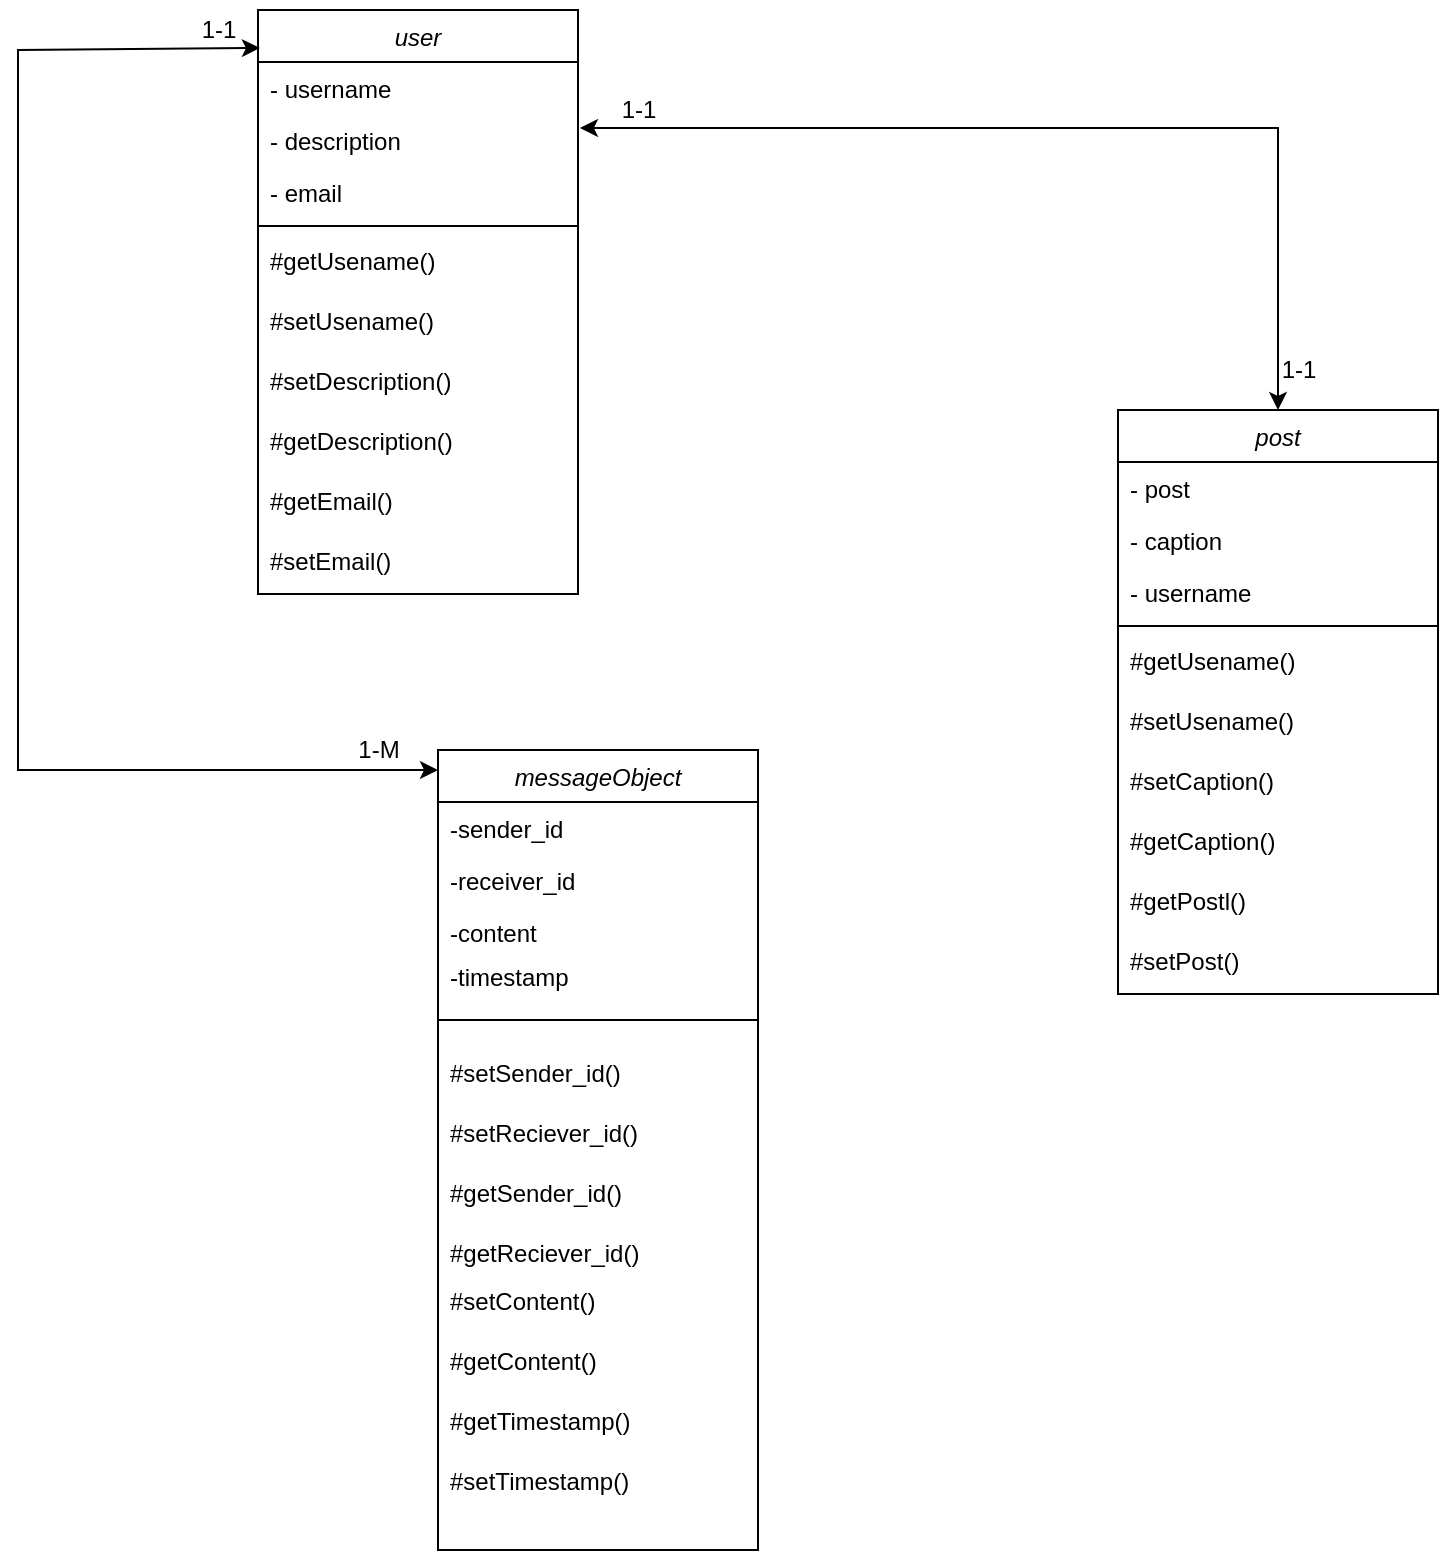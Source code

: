 <mxfile version="20.3.6" type="device"><diagram id="C5RBs43oDa-KdzZeNtuy" name="Page-1"><mxGraphModel dx="1030" dy="613" grid="1" gridSize="10" guides="1" tooltips="1" connect="1" arrows="1" fold="1" page="1" pageScale="1" pageWidth="827" pageHeight="1169" background="#ffffff" math="0" shadow="0"><root><mxCell id="WIyWlLk6GJQsqaUBKTNV-0"/><mxCell id="WIyWlLk6GJQsqaUBKTNV-1" parent="WIyWlLk6GJQsqaUBKTNV-0"/><mxCell id="zkfFHV4jXpPFQw0GAbJ--0" value="user" style="swimlane;fontStyle=2;align=center;verticalAlign=top;childLayout=stackLayout;horizontal=1;startSize=26;horizontalStack=0;resizeParent=1;resizeLast=0;collapsible=1;marginBottom=0;rounded=0;shadow=0;strokeWidth=1;" parent="WIyWlLk6GJQsqaUBKTNV-1" vertex="1"><mxGeometry x="220" y="120" width="160" height="292" as="geometry"><mxRectangle x="230" y="140" width="160" height="26" as="alternateBounds"/></mxGeometry></mxCell><mxCell id="zkfFHV4jXpPFQw0GAbJ--1" value="- username" style="text;align=left;verticalAlign=top;spacingLeft=4;spacingRight=4;overflow=hidden;rotatable=0;points=[[0,0.5],[1,0.5]];portConstraint=eastwest;" parent="zkfFHV4jXpPFQw0GAbJ--0" vertex="1"><mxGeometry y="26" width="160" height="26" as="geometry"/></mxCell><mxCell id="zkfFHV4jXpPFQw0GAbJ--2" value="- description" style="text;align=left;verticalAlign=top;spacingLeft=4;spacingRight=4;overflow=hidden;rotatable=0;points=[[0,0.5],[1,0.5]];portConstraint=eastwest;rounded=0;shadow=0;html=0;" parent="zkfFHV4jXpPFQw0GAbJ--0" vertex="1"><mxGeometry y="52" width="160" height="26" as="geometry"/></mxCell><mxCell id="zkfFHV4jXpPFQw0GAbJ--3" value="- email" style="text;align=left;verticalAlign=top;spacingLeft=4;spacingRight=4;overflow=hidden;rotatable=0;points=[[0,0.5],[1,0.5]];portConstraint=eastwest;rounded=0;shadow=0;html=0;" parent="zkfFHV4jXpPFQw0GAbJ--0" vertex="1"><mxGeometry y="78" width="160" height="26" as="geometry"/></mxCell><mxCell id="zkfFHV4jXpPFQw0GAbJ--4" value="" style="line;html=1;strokeWidth=1;align=left;verticalAlign=middle;spacingTop=-1;spacingLeft=3;spacingRight=3;rotatable=0;labelPosition=right;points=[];portConstraint=eastwest;" parent="zkfFHV4jXpPFQw0GAbJ--0" vertex="1"><mxGeometry y="104" width="160" height="8" as="geometry"/></mxCell><mxCell id="-eExU61y3gJrOTmiqS_z-2" value="#getUsename()&#xA;" style="text;align=left;verticalAlign=top;spacingLeft=4;spacingRight=4;overflow=hidden;rotatable=0;points=[[0,0.5],[1,0.5]];portConstraint=eastwest;" vertex="1" parent="zkfFHV4jXpPFQw0GAbJ--0"><mxGeometry y="112" width="160" height="30" as="geometry"/></mxCell><mxCell id="-eExU61y3gJrOTmiqS_z-3" value="#setUsename()&#xA;" style="text;align=left;verticalAlign=top;spacingLeft=4;spacingRight=4;overflow=hidden;rotatable=0;points=[[0,0.5],[1,0.5]];portConstraint=eastwest;" vertex="1" parent="zkfFHV4jXpPFQw0GAbJ--0"><mxGeometry y="142" width="160" height="30" as="geometry"/></mxCell><mxCell id="-eExU61y3gJrOTmiqS_z-12" value="#setDescription()&#xA;" style="text;align=left;verticalAlign=top;spacingLeft=4;spacingRight=4;overflow=hidden;rotatable=0;points=[[0,0.5],[1,0.5]];portConstraint=eastwest;" vertex="1" parent="zkfFHV4jXpPFQw0GAbJ--0"><mxGeometry y="172" width="160" height="30" as="geometry"/></mxCell><mxCell id="-eExU61y3gJrOTmiqS_z-11" value="#getDescription()&#xA;" style="text;align=left;verticalAlign=top;spacingLeft=4;spacingRight=4;overflow=hidden;rotatable=0;points=[[0,0.5],[1,0.5]];portConstraint=eastwest;" vertex="1" parent="zkfFHV4jXpPFQw0GAbJ--0"><mxGeometry y="202" width="160" height="30" as="geometry"/></mxCell><mxCell id="-eExU61y3gJrOTmiqS_z-13" value="#getEmail()&#xA;" style="text;align=left;verticalAlign=top;spacingLeft=4;spacingRight=4;overflow=hidden;rotatable=0;points=[[0,0.5],[1,0.5]];portConstraint=eastwest;" vertex="1" parent="zkfFHV4jXpPFQw0GAbJ--0"><mxGeometry y="232" width="160" height="30" as="geometry"/></mxCell><mxCell id="-eExU61y3gJrOTmiqS_z-14" value="#setEmail()&#xA;" style="text;align=left;verticalAlign=top;spacingLeft=4;spacingRight=4;overflow=hidden;rotatable=0;points=[[0,0.5],[1,0.5]];portConstraint=eastwest;" vertex="1" parent="zkfFHV4jXpPFQw0GAbJ--0"><mxGeometry y="262" width="160" height="30" as="geometry"/></mxCell><mxCell id="-eExU61y3gJrOTmiqS_z-16" value="post" style="swimlane;fontStyle=2;align=center;verticalAlign=top;childLayout=stackLayout;horizontal=1;startSize=26;horizontalStack=0;resizeParent=1;resizeLast=0;collapsible=1;marginBottom=0;rounded=0;shadow=0;strokeWidth=1;" vertex="1" parent="WIyWlLk6GJQsqaUBKTNV-1"><mxGeometry x="650" y="320" width="160" height="292" as="geometry"><mxRectangle x="230" y="140" width="160" height="26" as="alternateBounds"/></mxGeometry></mxCell><mxCell id="-eExU61y3gJrOTmiqS_z-17" value="- post" style="text;align=left;verticalAlign=top;spacingLeft=4;spacingRight=4;overflow=hidden;rotatable=0;points=[[0,0.5],[1,0.5]];portConstraint=eastwest;" vertex="1" parent="-eExU61y3gJrOTmiqS_z-16"><mxGeometry y="26" width="160" height="26" as="geometry"/></mxCell><mxCell id="-eExU61y3gJrOTmiqS_z-18" value="- caption" style="text;align=left;verticalAlign=top;spacingLeft=4;spacingRight=4;overflow=hidden;rotatable=0;points=[[0,0.5],[1,0.5]];portConstraint=eastwest;rounded=0;shadow=0;html=0;" vertex="1" parent="-eExU61y3gJrOTmiqS_z-16"><mxGeometry y="52" width="160" height="26" as="geometry"/></mxCell><mxCell id="-eExU61y3gJrOTmiqS_z-19" value="- username" style="text;align=left;verticalAlign=top;spacingLeft=4;spacingRight=4;overflow=hidden;rotatable=0;points=[[0,0.5],[1,0.5]];portConstraint=eastwest;rounded=0;shadow=0;html=0;" vertex="1" parent="-eExU61y3gJrOTmiqS_z-16"><mxGeometry y="78" width="160" height="26" as="geometry"/></mxCell><mxCell id="-eExU61y3gJrOTmiqS_z-20" value="" style="line;html=1;strokeWidth=1;align=left;verticalAlign=middle;spacingTop=-1;spacingLeft=3;spacingRight=3;rotatable=0;labelPosition=right;points=[];portConstraint=eastwest;" vertex="1" parent="-eExU61y3gJrOTmiqS_z-16"><mxGeometry y="104" width="160" height="8" as="geometry"/></mxCell><mxCell id="-eExU61y3gJrOTmiqS_z-21" value="#getUsename()&#xA;" style="text;align=left;verticalAlign=top;spacingLeft=4;spacingRight=4;overflow=hidden;rotatable=0;points=[[0,0.5],[1,0.5]];portConstraint=eastwest;" vertex="1" parent="-eExU61y3gJrOTmiqS_z-16"><mxGeometry y="112" width="160" height="30" as="geometry"/></mxCell><mxCell id="-eExU61y3gJrOTmiqS_z-22" value="#setUsename()&#xA;" style="text;align=left;verticalAlign=top;spacingLeft=4;spacingRight=4;overflow=hidden;rotatable=0;points=[[0,0.5],[1,0.5]];portConstraint=eastwest;" vertex="1" parent="-eExU61y3gJrOTmiqS_z-16"><mxGeometry y="142" width="160" height="30" as="geometry"/></mxCell><mxCell id="-eExU61y3gJrOTmiqS_z-23" value="#setCaption()&#xA;" style="text;align=left;verticalAlign=top;spacingLeft=4;spacingRight=4;overflow=hidden;rotatable=0;points=[[0,0.5],[1,0.5]];portConstraint=eastwest;" vertex="1" parent="-eExU61y3gJrOTmiqS_z-16"><mxGeometry y="172" width="160" height="30" as="geometry"/></mxCell><mxCell id="-eExU61y3gJrOTmiqS_z-24" value="#getCaption()&#xA;" style="text;align=left;verticalAlign=top;spacingLeft=4;spacingRight=4;overflow=hidden;rotatable=0;points=[[0,0.5],[1,0.5]];portConstraint=eastwest;" vertex="1" parent="-eExU61y3gJrOTmiqS_z-16"><mxGeometry y="202" width="160" height="30" as="geometry"/></mxCell><mxCell id="-eExU61y3gJrOTmiqS_z-25" value="#getPostl()&#xA;" style="text;align=left;verticalAlign=top;spacingLeft=4;spacingRight=4;overflow=hidden;rotatable=0;points=[[0,0.5],[1,0.5]];portConstraint=eastwest;" vertex="1" parent="-eExU61y3gJrOTmiqS_z-16"><mxGeometry y="232" width="160" height="30" as="geometry"/></mxCell><mxCell id="-eExU61y3gJrOTmiqS_z-26" value="#setPost()&#xA;" style="text;align=left;verticalAlign=top;spacingLeft=4;spacingRight=4;overflow=hidden;rotatable=0;points=[[0,0.5],[1,0.5]];portConstraint=eastwest;" vertex="1" parent="-eExU61y3gJrOTmiqS_z-16"><mxGeometry y="262" width="160" height="30" as="geometry"/></mxCell><mxCell id="-eExU61y3gJrOTmiqS_z-27" value="messageObject" style="swimlane;fontStyle=2;align=center;verticalAlign=top;childLayout=stackLayout;horizontal=1;startSize=26;horizontalStack=0;resizeParent=1;resizeLast=0;collapsible=1;marginBottom=0;rounded=0;shadow=0;strokeWidth=1;" vertex="1" parent="WIyWlLk6GJQsqaUBKTNV-1"><mxGeometry x="310" y="490" width="160" height="400" as="geometry"><mxRectangle x="230" y="140" width="160" height="26" as="alternateBounds"/></mxGeometry></mxCell><mxCell id="-eExU61y3gJrOTmiqS_z-28" value="-sender_id" style="text;align=left;verticalAlign=top;spacingLeft=4;spacingRight=4;overflow=hidden;rotatable=0;points=[[0,0.5],[1,0.5]];portConstraint=eastwest;" vertex="1" parent="-eExU61y3gJrOTmiqS_z-27"><mxGeometry y="26" width="160" height="26" as="geometry"/></mxCell><mxCell id="-eExU61y3gJrOTmiqS_z-29" value="-receiver_id" style="text;align=left;verticalAlign=top;spacingLeft=4;spacingRight=4;overflow=hidden;rotatable=0;points=[[0,0.5],[1,0.5]];portConstraint=eastwest;rounded=0;shadow=0;html=0;" vertex="1" parent="-eExU61y3gJrOTmiqS_z-27"><mxGeometry y="52" width="160" height="26" as="geometry"/></mxCell><mxCell id="-eExU61y3gJrOTmiqS_z-30" value="-content" style="text;align=left;verticalAlign=top;spacingLeft=4;spacingRight=4;overflow=hidden;rotatable=0;points=[[0,0.5],[1,0.5]];portConstraint=eastwest;rounded=0;shadow=0;html=0;" vertex="1" parent="-eExU61y3gJrOTmiqS_z-27"><mxGeometry y="78" width="160" height="22" as="geometry"/></mxCell><mxCell id="-eExU61y3gJrOTmiqS_z-38" value="-timestamp" style="text;align=left;verticalAlign=top;spacingLeft=4;spacingRight=4;overflow=hidden;rotatable=0;points=[[0,0.5],[1,0.5]];portConstraint=eastwest;rounded=0;shadow=0;html=0;" vertex="1" parent="-eExU61y3gJrOTmiqS_z-27"><mxGeometry y="100" width="160" height="22" as="geometry"/></mxCell><mxCell id="-eExU61y3gJrOTmiqS_z-31" value="" style="line;html=1;strokeWidth=1;align=left;verticalAlign=middle;spacingTop=-1;spacingLeft=3;spacingRight=3;rotatable=0;labelPosition=right;points=[];portConstraint=eastwest;" vertex="1" parent="-eExU61y3gJrOTmiqS_z-27"><mxGeometry y="122" width="160" height="26" as="geometry"/></mxCell><mxCell id="-eExU61y3gJrOTmiqS_z-33" value="#setSender_id()&#xA;" style="text;align=left;verticalAlign=top;spacingLeft=4;spacingRight=4;overflow=hidden;rotatable=0;points=[[0,0.5],[1,0.5]];portConstraint=eastwest;" vertex="1" parent="-eExU61y3gJrOTmiqS_z-27"><mxGeometry y="148" width="160" height="30" as="geometry"/></mxCell><mxCell id="-eExU61y3gJrOTmiqS_z-34" value="#setReciever_id()&#xA;" style="text;align=left;verticalAlign=top;spacingLeft=4;spacingRight=4;overflow=hidden;rotatable=0;points=[[0,0.5],[1,0.5]];portConstraint=eastwest;" vertex="1" parent="-eExU61y3gJrOTmiqS_z-27"><mxGeometry y="178" width="160" height="30" as="geometry"/></mxCell><mxCell id="-eExU61y3gJrOTmiqS_z-35" value="#getSender_id()&#xA;" style="text;align=left;verticalAlign=top;spacingLeft=4;spacingRight=4;overflow=hidden;rotatable=0;points=[[0,0.5],[1,0.5]];portConstraint=eastwest;" vertex="1" parent="-eExU61y3gJrOTmiqS_z-27"><mxGeometry y="208" width="160" height="30" as="geometry"/></mxCell><mxCell id="-eExU61y3gJrOTmiqS_z-32" value="#getReciever_id()&#xA;" style="text;align=left;verticalAlign=top;spacingLeft=4;spacingRight=4;overflow=hidden;rotatable=0;points=[[0,0.5],[1,0.5]];portConstraint=eastwest;" vertex="1" parent="-eExU61y3gJrOTmiqS_z-27"><mxGeometry y="238" width="160" height="24" as="geometry"/></mxCell><mxCell id="-eExU61y3gJrOTmiqS_z-37" value="#setContent()&#xA;" style="text;align=left;verticalAlign=top;spacingLeft=4;spacingRight=4;overflow=hidden;rotatable=0;points=[[0,0.5],[1,0.5]];portConstraint=eastwest;" vertex="1" parent="-eExU61y3gJrOTmiqS_z-27"><mxGeometry y="262" width="160" height="30" as="geometry"/></mxCell><mxCell id="-eExU61y3gJrOTmiqS_z-36" value="#getContent()&#xA;" style="text;align=left;verticalAlign=top;spacingLeft=4;spacingRight=4;overflow=hidden;rotatable=0;points=[[0,0.5],[1,0.5]];portConstraint=eastwest;" vertex="1" parent="-eExU61y3gJrOTmiqS_z-27"><mxGeometry y="292" width="160" height="30" as="geometry"/></mxCell><mxCell id="-eExU61y3gJrOTmiqS_z-40" value="#getTimestamp()&#xA;" style="text;align=left;verticalAlign=top;spacingLeft=4;spacingRight=4;overflow=hidden;rotatable=0;points=[[0,0.5],[1,0.5]];portConstraint=eastwest;" vertex="1" parent="-eExU61y3gJrOTmiqS_z-27"><mxGeometry y="322" width="160" height="30" as="geometry"/></mxCell><mxCell id="-eExU61y3gJrOTmiqS_z-39" value="#setTimestamp()&#xA;" style="text;align=left;verticalAlign=top;spacingLeft=4;spacingRight=4;overflow=hidden;rotatable=0;points=[[0,0.5],[1,0.5]];portConstraint=eastwest;" vertex="1" parent="-eExU61y3gJrOTmiqS_z-27"><mxGeometry y="352" width="160" height="30" as="geometry"/></mxCell><mxCell id="-eExU61y3gJrOTmiqS_z-41" value="" style="endArrow=classic;startArrow=classic;html=1;rounded=0;exitX=1.006;exitY=0.269;exitDx=0;exitDy=0;exitPerimeter=0;entryX=0.5;entryY=0;entryDx=0;entryDy=0;" edge="1" parent="WIyWlLk6GJQsqaUBKTNV-1" source="zkfFHV4jXpPFQw0GAbJ--2" target="-eExU61y3gJrOTmiqS_z-16"><mxGeometry width="50" height="50" relative="1" as="geometry"><mxPoint x="550" y="230" as="sourcePoint"/><mxPoint x="600" y="180" as="targetPoint"/><Array as="points"><mxPoint x="730" y="179"/></Array></mxGeometry></mxCell><mxCell id="-eExU61y3gJrOTmiqS_z-42" value="1-1" style="text;html=1;align=center;verticalAlign=middle;resizable=0;points=[];autosize=1;strokeColor=none;fillColor=none;" vertex="1" parent="WIyWlLk6GJQsqaUBKTNV-1"><mxGeometry x="390" y="155" width="40" height="30" as="geometry"/></mxCell><mxCell id="-eExU61y3gJrOTmiqS_z-43" value="1-1" style="text;html=1;align=center;verticalAlign=middle;resizable=0;points=[];autosize=1;strokeColor=none;fillColor=none;" vertex="1" parent="WIyWlLk6GJQsqaUBKTNV-1"><mxGeometry x="720" y="285" width="40" height="30" as="geometry"/></mxCell><mxCell id="-eExU61y3gJrOTmiqS_z-44" value="" style="endArrow=classic;startArrow=classic;html=1;rounded=0;entryX=0.006;entryY=0.065;entryDx=0;entryDy=0;entryPerimeter=0;" edge="1" parent="WIyWlLk6GJQsqaUBKTNV-1" target="zkfFHV4jXpPFQw0GAbJ--0"><mxGeometry width="50" height="50" relative="1" as="geometry"><mxPoint x="310" y="500" as="sourcePoint"/><mxPoint x="150" y="420" as="targetPoint"/><Array as="points"><mxPoint x="100" y="500"/><mxPoint x="100" y="140"/></Array></mxGeometry></mxCell><mxCell id="-eExU61y3gJrOTmiqS_z-45" value="1-M" style="text;html=1;align=center;verticalAlign=middle;resizable=0;points=[];autosize=1;strokeColor=none;fillColor=none;" vertex="1" parent="WIyWlLk6GJQsqaUBKTNV-1"><mxGeometry x="260" y="475" width="40" height="30" as="geometry"/></mxCell><mxCell id="-eExU61y3gJrOTmiqS_z-46" value="1-1" style="text;html=1;align=center;verticalAlign=middle;resizable=0;points=[];autosize=1;strokeColor=none;fillColor=none;" vertex="1" parent="WIyWlLk6GJQsqaUBKTNV-1"><mxGeometry x="180" y="115" width="40" height="30" as="geometry"/></mxCell></root></mxGraphModel></diagram></mxfile>